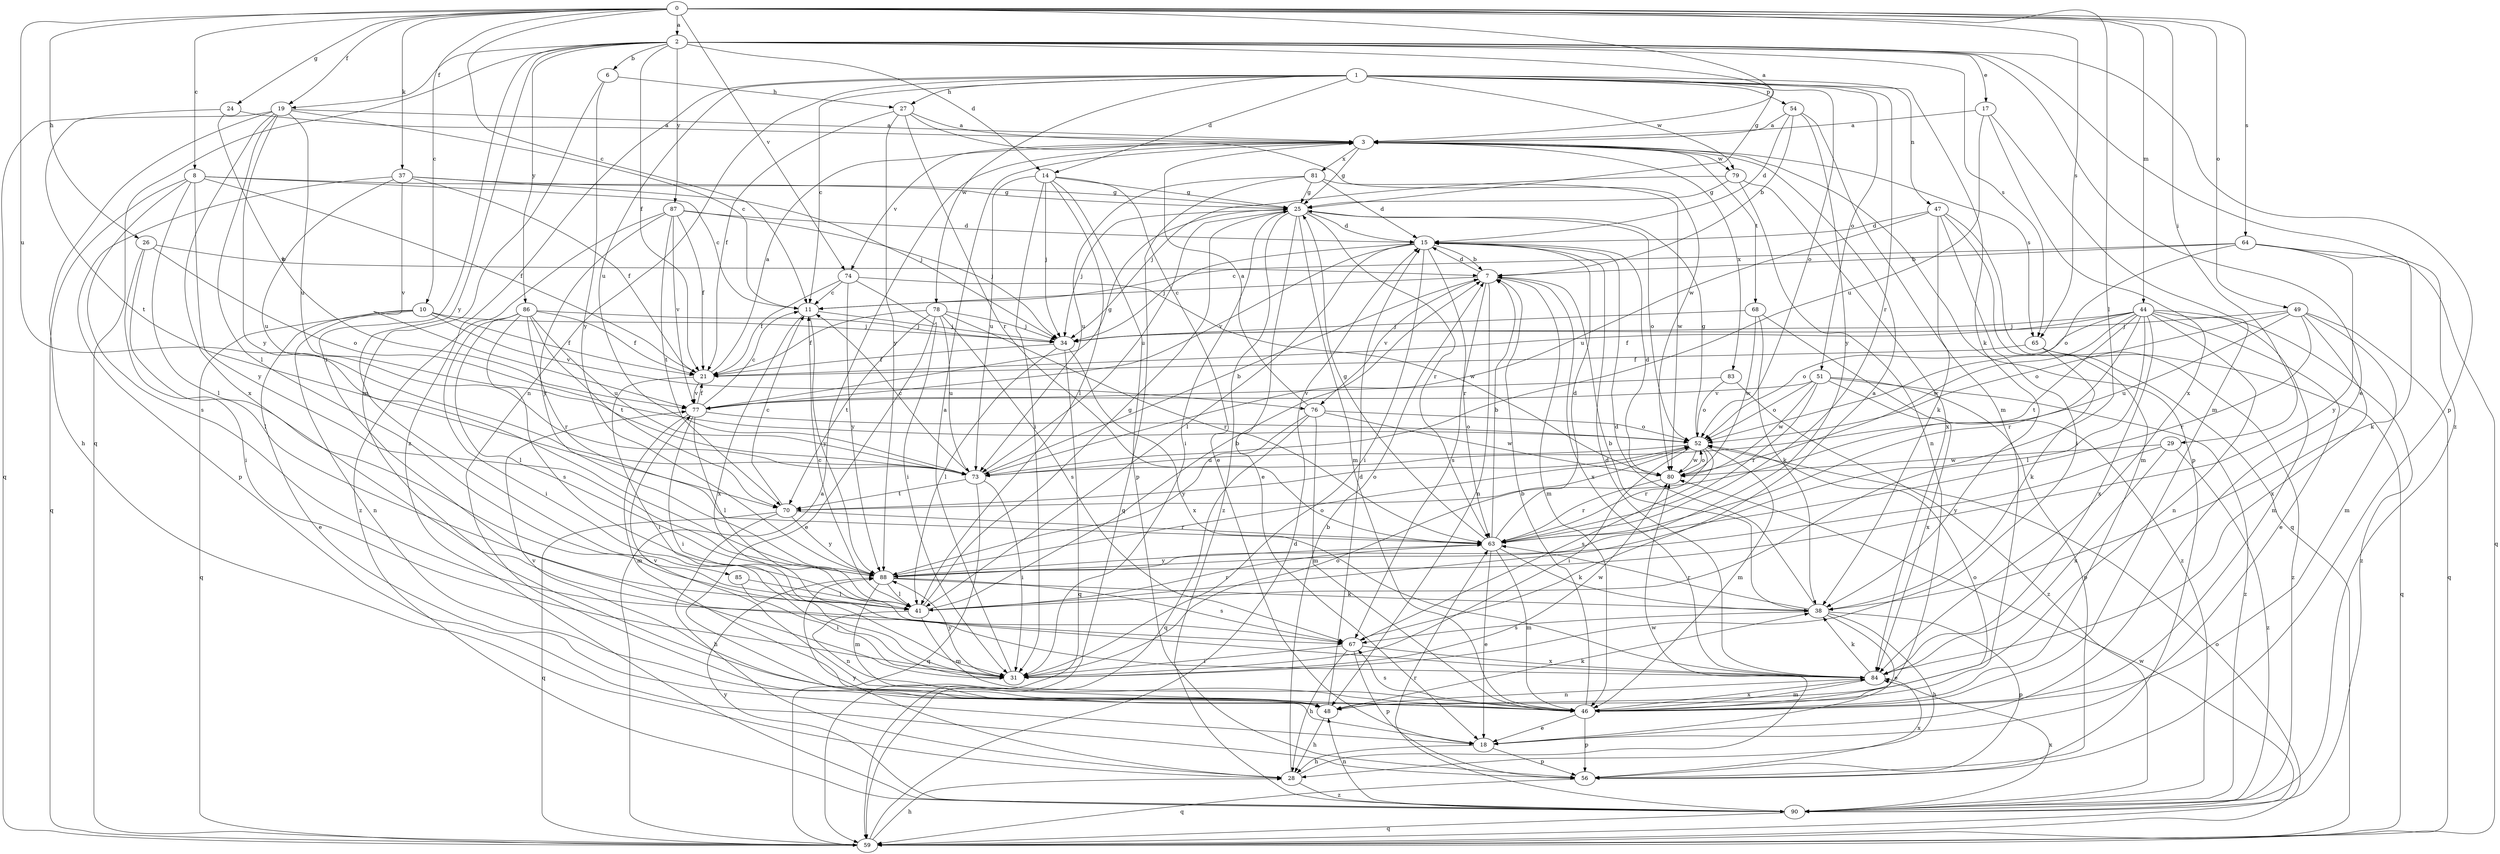strict digraph  {
0;
1;
2;
3;
6;
7;
8;
10;
11;
14;
15;
17;
18;
19;
21;
24;
25;
26;
27;
28;
29;
31;
34;
37;
38;
41;
44;
46;
47;
48;
49;
51;
52;
54;
56;
59;
63;
64;
65;
67;
68;
70;
73;
74;
76;
77;
78;
79;
80;
81;
83;
84;
85;
86;
87;
88;
90;
0 -> 2  [label=a];
0 -> 3  [label=a];
0 -> 8  [label=c];
0 -> 10  [label=c];
0 -> 11  [label=c];
0 -> 19  [label=f];
0 -> 24  [label=g];
0 -> 26  [label=h];
0 -> 29  [label=i];
0 -> 37  [label=k];
0 -> 41  [label=l];
0 -> 44  [label=m];
0 -> 49  [label=o];
0 -> 64  [label=s];
0 -> 65  [label=s];
0 -> 73  [label=u];
0 -> 74  [label=v];
1 -> 11  [label=c];
1 -> 14  [label=d];
1 -> 27  [label=h];
1 -> 38  [label=k];
1 -> 47  [label=n];
1 -> 48  [label=n];
1 -> 51  [label=o];
1 -> 52  [label=o];
1 -> 54  [label=p];
1 -> 63  [label=r];
1 -> 73  [label=u];
1 -> 78  [label=w];
1 -> 79  [label=w];
1 -> 90  [label=z];
2 -> 6  [label=b];
2 -> 14  [label=d];
2 -> 17  [label=e];
2 -> 18  [label=e];
2 -> 19  [label=f];
2 -> 21  [label=f];
2 -> 25  [label=g];
2 -> 31  [label=i];
2 -> 56  [label=p];
2 -> 59  [label=q];
2 -> 65  [label=s];
2 -> 85  [label=y];
2 -> 86  [label=y];
2 -> 87  [label=y];
2 -> 90  [label=z];
3 -> 25  [label=g];
3 -> 56  [label=p];
3 -> 65  [label=s];
3 -> 68  [label=t];
3 -> 74  [label=v];
3 -> 79  [label=w];
3 -> 81  [label=x];
3 -> 83  [label=x];
6 -> 27  [label=h];
6 -> 46  [label=m];
6 -> 88  [label=y];
7 -> 11  [label=c];
7 -> 15  [label=d];
7 -> 46  [label=m];
7 -> 48  [label=n];
7 -> 67  [label=s];
7 -> 76  [label=v];
7 -> 84  [label=x];
8 -> 11  [label=c];
8 -> 21  [label=f];
8 -> 25  [label=g];
8 -> 41  [label=l];
8 -> 59  [label=q];
8 -> 67  [label=s];
8 -> 88  [label=y];
10 -> 18  [label=e];
10 -> 21  [label=f];
10 -> 34  [label=j];
10 -> 48  [label=n];
10 -> 59  [label=q];
10 -> 76  [label=v];
11 -> 34  [label=j];
11 -> 84  [label=x];
11 -> 88  [label=y];
14 -> 18  [label=e];
14 -> 25  [label=g];
14 -> 31  [label=i];
14 -> 34  [label=j];
14 -> 41  [label=l];
14 -> 56  [label=p];
14 -> 73  [label=u];
15 -> 7  [label=b];
15 -> 31  [label=i];
15 -> 34  [label=j];
15 -> 41  [label=l];
15 -> 63  [label=r];
15 -> 77  [label=v];
17 -> 3  [label=a];
17 -> 46  [label=m];
17 -> 73  [label=u];
17 -> 84  [label=x];
18 -> 28  [label=h];
18 -> 56  [label=p];
19 -> 3  [label=a];
19 -> 11  [label=c];
19 -> 28  [label=h];
19 -> 41  [label=l];
19 -> 59  [label=q];
19 -> 73  [label=u];
19 -> 84  [label=x];
19 -> 88  [label=y];
21 -> 3  [label=a];
21 -> 31  [label=i];
21 -> 77  [label=v];
24 -> 3  [label=a];
24 -> 70  [label=t];
24 -> 77  [label=v];
25 -> 15  [label=d];
25 -> 18  [label=e];
25 -> 31  [label=i];
25 -> 34  [label=j];
25 -> 46  [label=m];
25 -> 52  [label=o];
25 -> 63  [label=r];
25 -> 73  [label=u];
25 -> 90  [label=z];
26 -> 7  [label=b];
26 -> 31  [label=i];
26 -> 41  [label=l];
26 -> 52  [label=o];
27 -> 3  [label=a];
27 -> 21  [label=f];
27 -> 63  [label=r];
27 -> 80  [label=w];
27 -> 88  [label=y];
28 -> 7  [label=b];
28 -> 80  [label=w];
28 -> 88  [label=y];
28 -> 90  [label=z];
29 -> 80  [label=w];
29 -> 84  [label=x];
29 -> 88  [label=y];
29 -> 90  [label=z];
31 -> 3  [label=a];
31 -> 52  [label=o];
31 -> 80  [label=w];
31 -> 88  [label=y];
34 -> 21  [label=f];
34 -> 41  [label=l];
34 -> 59  [label=q];
34 -> 84  [label=x];
37 -> 21  [label=f];
37 -> 25  [label=g];
37 -> 34  [label=j];
37 -> 56  [label=p];
37 -> 73  [label=u];
37 -> 77  [label=v];
38 -> 7  [label=b];
38 -> 15  [label=d];
38 -> 18  [label=e];
38 -> 28  [label=h];
38 -> 56  [label=p];
38 -> 63  [label=r];
38 -> 67  [label=s];
41 -> 7  [label=b];
41 -> 11  [label=c];
41 -> 25  [label=g];
41 -> 46  [label=m];
41 -> 48  [label=n];
41 -> 63  [label=r];
44 -> 18  [label=e];
44 -> 21  [label=f];
44 -> 34  [label=j];
44 -> 41  [label=l];
44 -> 46  [label=m];
44 -> 48  [label=n];
44 -> 52  [label=o];
44 -> 63  [label=r];
44 -> 70  [label=t];
44 -> 80  [label=w];
44 -> 84  [label=x];
44 -> 90  [label=z];
46 -> 7  [label=b];
46 -> 18  [label=e];
46 -> 52  [label=o];
46 -> 56  [label=p];
46 -> 67  [label=s];
46 -> 77  [label=v];
46 -> 84  [label=x];
47 -> 15  [label=d];
47 -> 31  [label=i];
47 -> 38  [label=k];
47 -> 46  [label=m];
47 -> 59  [label=q];
47 -> 73  [label=u];
48 -> 15  [label=d];
48 -> 28  [label=h];
48 -> 38  [label=k];
48 -> 77  [label=v];
49 -> 34  [label=j];
49 -> 46  [label=m];
49 -> 52  [label=o];
49 -> 59  [label=q];
49 -> 63  [label=r];
49 -> 73  [label=u];
49 -> 84  [label=x];
51 -> 52  [label=o];
51 -> 56  [label=p];
51 -> 63  [label=r];
51 -> 77  [label=v];
51 -> 80  [label=w];
51 -> 84  [label=x];
51 -> 90  [label=z];
52 -> 25  [label=g];
52 -> 31  [label=i];
52 -> 46  [label=m];
52 -> 63  [label=r];
52 -> 67  [label=s];
52 -> 73  [label=u];
52 -> 80  [label=w];
54 -> 3  [label=a];
54 -> 7  [label=b];
54 -> 15  [label=d];
54 -> 46  [label=m];
54 -> 88  [label=y];
56 -> 59  [label=q];
56 -> 84  [label=x];
59 -> 3  [label=a];
59 -> 15  [label=d];
59 -> 28  [label=h];
59 -> 52  [label=o];
59 -> 80  [label=w];
63 -> 7  [label=b];
63 -> 15  [label=d];
63 -> 18  [label=e];
63 -> 25  [label=g];
63 -> 38  [label=k];
63 -> 46  [label=m];
63 -> 88  [label=y];
64 -> 7  [label=b];
64 -> 11  [label=c];
64 -> 38  [label=k];
64 -> 52  [label=o];
64 -> 59  [label=q];
64 -> 88  [label=y];
65 -> 21  [label=f];
65 -> 38  [label=k];
65 -> 59  [label=q];
65 -> 90  [label=z];
67 -> 3  [label=a];
67 -> 28  [label=h];
67 -> 31  [label=i];
67 -> 56  [label=p];
67 -> 84  [label=x];
68 -> 34  [label=j];
68 -> 38  [label=k];
68 -> 80  [label=w];
68 -> 90  [label=z];
70 -> 11  [label=c];
70 -> 28  [label=h];
70 -> 52  [label=o];
70 -> 59  [label=q];
70 -> 63  [label=r];
70 -> 88  [label=y];
73 -> 7  [label=b];
73 -> 11  [label=c];
73 -> 31  [label=i];
73 -> 59  [label=q];
73 -> 70  [label=t];
74 -> 11  [label=c];
74 -> 21  [label=f];
74 -> 31  [label=i];
74 -> 80  [label=w];
74 -> 88  [label=y];
76 -> 3  [label=a];
76 -> 46  [label=m];
76 -> 52  [label=o];
76 -> 59  [label=q];
76 -> 80  [label=w];
76 -> 88  [label=y];
77 -> 11  [label=c];
77 -> 21  [label=f];
77 -> 25  [label=g];
77 -> 31  [label=i];
77 -> 41  [label=l];
77 -> 46  [label=m];
77 -> 52  [label=o];
78 -> 18  [label=e];
78 -> 21  [label=f];
78 -> 34  [label=j];
78 -> 63  [label=r];
78 -> 67  [label=s];
78 -> 70  [label=t];
78 -> 73  [label=u];
79 -> 25  [label=g];
79 -> 34  [label=j];
79 -> 48  [label=n];
79 -> 84  [label=x];
80 -> 15  [label=d];
80 -> 52  [label=o];
80 -> 63  [label=r];
81 -> 15  [label=d];
81 -> 25  [label=g];
81 -> 59  [label=q];
81 -> 73  [label=u];
81 -> 80  [label=w];
83 -> 52  [label=o];
83 -> 77  [label=v];
83 -> 90  [label=z];
84 -> 15  [label=d];
84 -> 38  [label=k];
84 -> 46  [label=m];
84 -> 48  [label=n];
85 -> 31  [label=i];
85 -> 41  [label=l];
86 -> 21  [label=f];
86 -> 31  [label=i];
86 -> 34  [label=j];
86 -> 41  [label=l];
86 -> 63  [label=r];
86 -> 67  [label=s];
86 -> 70  [label=t];
86 -> 73  [label=u];
87 -> 15  [label=d];
87 -> 21  [label=f];
87 -> 34  [label=j];
87 -> 70  [label=t];
87 -> 77  [label=v];
87 -> 88  [label=y];
87 -> 90  [label=z];
88 -> 38  [label=k];
88 -> 41  [label=l];
88 -> 46  [label=m];
88 -> 52  [label=o];
88 -> 67  [label=s];
90 -> 48  [label=n];
90 -> 59  [label=q];
90 -> 63  [label=r];
90 -> 84  [label=x];
90 -> 88  [label=y];
}
